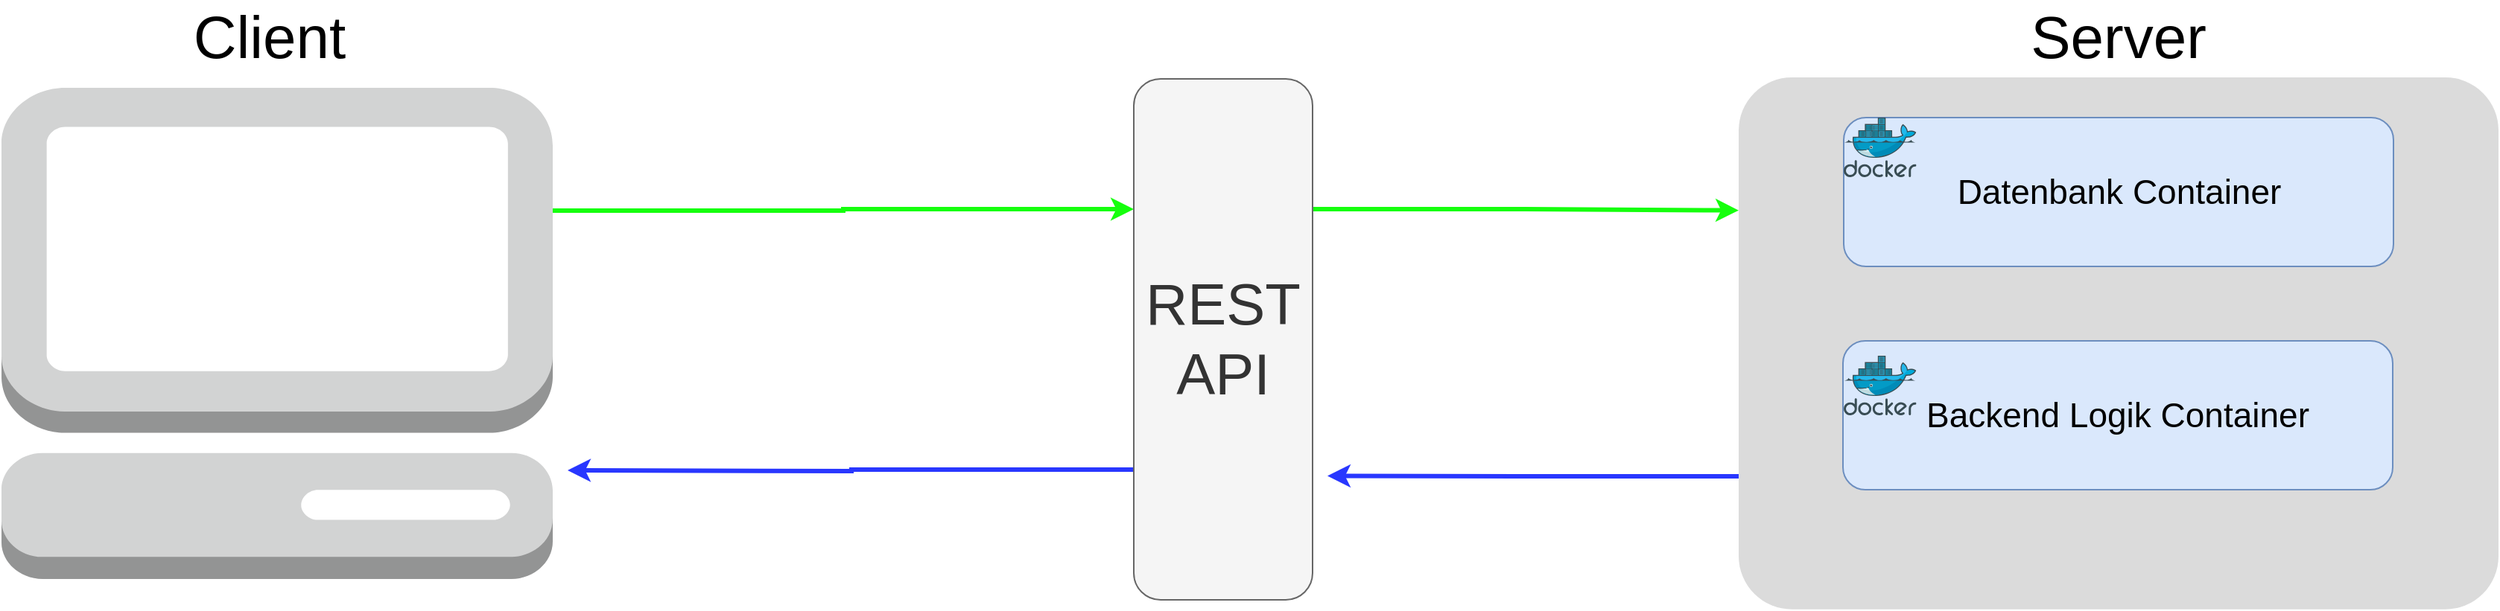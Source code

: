 <mxfile version="23.1.4" type="device">
  <diagram name="Seite-1" id="hh91xMZ3J8wBxJiWoi3P">
    <mxGraphModel dx="3587" dy="1710" grid="1" gridSize="10" guides="1" tooltips="1" connect="1" arrows="1" fold="1" page="1" pageScale="1" pageWidth="827" pageHeight="1169" math="0" shadow="0">
      <root>
        <mxCell id="0" />
        <mxCell id="1" parent="0" />
        <mxCell id="fA8iviKOBHPn2OhX4hEQ-18" style="edgeStyle=orthogonalEdgeStyle;rounded=0;orthogonalLoop=1;jettySize=auto;html=1;exitX=1;exitY=0.25;exitDx=0;exitDy=0;exitPerimeter=0;entryX=0;entryY=0.25;entryDx=0;entryDy=0;strokeWidth=3;strokeColor=#15FF0D;" edge="1" parent="1" source="fA8iviKOBHPn2OhX4hEQ-1" target="fA8iviKOBHPn2OhX4hEQ-3">
          <mxGeometry relative="1" as="geometry">
            <mxPoint x="570" y="352.667" as="targetPoint" />
          </mxGeometry>
        </mxCell>
        <mxCell id="fA8iviKOBHPn2OhX4hEQ-1" value="" style="outlineConnect=0;dashed=0;verticalLabelPosition=bottom;verticalAlign=top;align=center;html=1;shape=mxgraph.aws3.management_console;fillColor=#D2D3D3;gradientColor=none;" vertex="1" parent="1">
          <mxGeometry x="-180" y="270" width="370" height="330" as="geometry" />
        </mxCell>
        <mxCell id="fA8iviKOBHPn2OhX4hEQ-22" style="edgeStyle=orthogonalEdgeStyle;rounded=0;orthogonalLoop=1;jettySize=auto;html=1;exitX=0;exitY=0.75;exitDx=0;exitDy=0;strokeWidth=3;strokeColor=#2937FF;" edge="1" parent="1" source="fA8iviKOBHPn2OhX4hEQ-2">
          <mxGeometry relative="1" as="geometry">
            <mxPoint x="710" y="530.762" as="targetPoint" />
          </mxGeometry>
        </mxCell>
        <mxCell id="fA8iviKOBHPn2OhX4hEQ-2" value="" style="rounded=1;arcSize=10;strokeColor=none;fillColor=#DBDBDB;gradientColor=none;" vertex="1" parent="1">
          <mxGeometry x="986" y="263" width="510" height="357.37" as="geometry" />
        </mxCell>
        <mxCell id="fA8iviKOBHPn2OhX4hEQ-19" style="edgeStyle=orthogonalEdgeStyle;rounded=0;orthogonalLoop=1;jettySize=auto;html=1;exitX=1;exitY=0.25;exitDx=0;exitDy=0;entryX=0;entryY=0.25;entryDx=0;entryDy=0;strokeWidth=3;strokeColor=#15FF0D;" edge="1" parent="1" source="fA8iviKOBHPn2OhX4hEQ-3" target="fA8iviKOBHPn2OhX4hEQ-2">
          <mxGeometry relative="1" as="geometry" />
        </mxCell>
        <mxCell id="fA8iviKOBHPn2OhX4hEQ-21" style="edgeStyle=orthogonalEdgeStyle;rounded=0;orthogonalLoop=1;jettySize=auto;html=1;exitX=0;exitY=0.75;exitDx=0;exitDy=0;strokeWidth=3;strokeColor=#2937FF;" edge="1" parent="1" source="fA8iviKOBHPn2OhX4hEQ-3">
          <mxGeometry relative="1" as="geometry">
            <mxPoint x="200" y="526.952" as="targetPoint" />
          </mxGeometry>
        </mxCell>
        <mxCell id="fA8iviKOBHPn2OhX4hEQ-3" value="&lt;font style=&quot;font-size: 39px;&quot;&gt;REST API&lt;/font&gt;" style="rounded=1;whiteSpace=wrap;html=1;fillColor=#f5f5f5;strokeColor=#666666;fontColor=#333333;" vertex="1" parent="1">
          <mxGeometry x="580" y="264" width="120" height="350" as="geometry" />
        </mxCell>
        <mxCell id="fA8iviKOBHPn2OhX4hEQ-4" value="&lt;font style=&quot;font-size: 40px;&quot;&gt;Client&lt;/font&gt;" style="text;html=1;align=center;verticalAlign=middle;whiteSpace=wrap;rounded=0;strokeWidth=40;" vertex="1" parent="1">
          <mxGeometry x="-30" y="220" width="60" height="30" as="geometry" />
        </mxCell>
        <mxCell id="fA8iviKOBHPn2OhX4hEQ-5" value="&lt;font style=&quot;font-size: 40px;&quot;&gt;Server&lt;/font&gt;" style="text;html=1;align=center;verticalAlign=middle;whiteSpace=wrap;rounded=0;strokeWidth=30;" vertex="1" parent="1">
          <mxGeometry x="1211" y="220" width="60" height="30" as="geometry" />
        </mxCell>
        <mxCell id="fA8iviKOBHPn2OhX4hEQ-12" value="&lt;font style=&quot;font-size: 23px;&quot;&gt;Datenbank Container&lt;/font&gt;" style="rounded=1;whiteSpace=wrap;html=1;fillColor=#dae8fc;strokeColor=#6c8ebf;" vertex="1" parent="1">
          <mxGeometry x="1056.5" y="290" width="369" height="100" as="geometry" />
        </mxCell>
        <mxCell id="fA8iviKOBHPn2OhX4hEQ-13" value="" style="image;sketch=0;aspect=fixed;html=1;points=[];align=center;fontSize=12;image=img/lib/mscae/Docker.svg;" vertex="1" parent="1">
          <mxGeometry x="1056.5" y="290" width="48.79" height="40" as="geometry" />
        </mxCell>
        <mxCell id="fA8iviKOBHPn2OhX4hEQ-16" value="&lt;font style=&quot;font-size: 23px;&quot;&gt;Backend Logik Container&lt;/font&gt;" style="rounded=1;whiteSpace=wrap;html=1;fillColor=#dae8fc;strokeColor=#6c8ebf;" vertex="1" parent="1">
          <mxGeometry x="1056" y="440" width="369" height="100" as="geometry" />
        </mxCell>
        <mxCell id="fA8iviKOBHPn2OhX4hEQ-15" value="" style="image;sketch=0;aspect=fixed;html=1;points=[];align=center;fontSize=12;image=img/lib/mscae/Docker.svg;" vertex="1" parent="1">
          <mxGeometry x="1056.5" y="450" width="48.79" height="40" as="geometry" />
        </mxCell>
      </root>
    </mxGraphModel>
  </diagram>
</mxfile>
